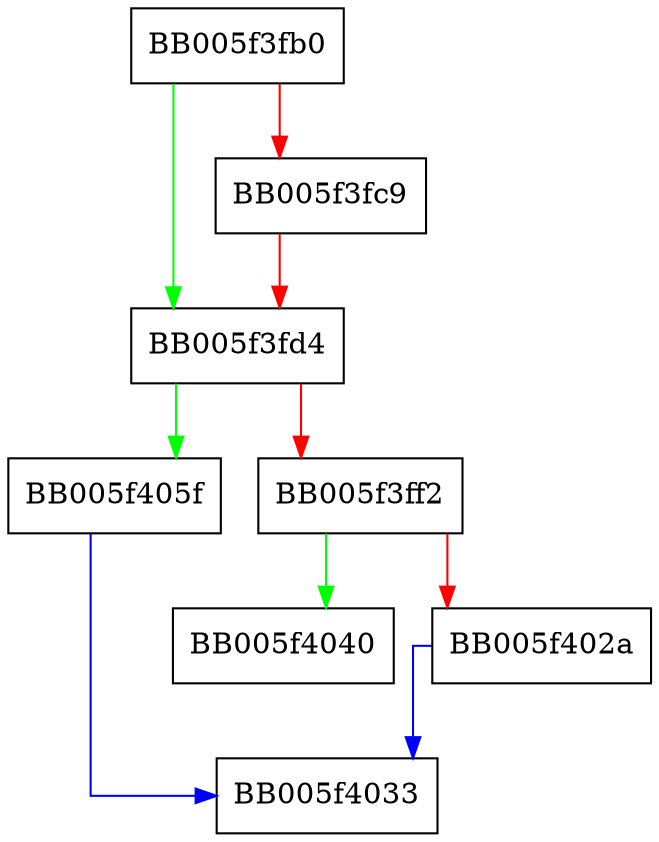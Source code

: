 digraph OSSL_PARAM_BLD_push_utf8_ptr {
  node [shape="box"];
  graph [splines=ortho];
  BB005f3fb0 -> BB005f3fd4 [color="green"];
  BB005f3fb0 -> BB005f3fc9 [color="red"];
  BB005f3fc9 -> BB005f3fd4 [color="red"];
  BB005f3fd4 -> BB005f405f [color="green"];
  BB005f3fd4 -> BB005f3ff2 [color="red"];
  BB005f3ff2 -> BB005f4040 [color="green"];
  BB005f3ff2 -> BB005f402a [color="red"];
  BB005f402a -> BB005f4033 [color="blue"];
  BB005f405f -> BB005f4033 [color="blue"];
}